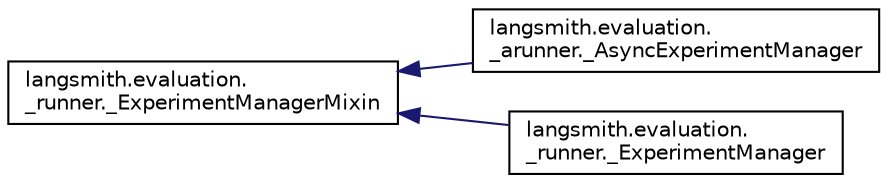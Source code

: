 digraph "Graphical Class Hierarchy"
{
 // LATEX_PDF_SIZE
  edge [fontname="Helvetica",fontsize="10",labelfontname="Helvetica",labelfontsize="10"];
  node [fontname="Helvetica",fontsize="10",shape=record];
  rankdir="LR";
  Node0 [label="langsmith.evaluation.\l_runner._ExperimentManagerMixin",height=0.2,width=0.4,color="black", fillcolor="white", style="filled",URL="$classlangsmith_1_1evaluation_1_1__runner_1_1__ExperimentManagerMixin.html",tooltip=" "];
  Node0 -> Node1 [dir="back",color="midnightblue",fontsize="10",style="solid",fontname="Helvetica"];
  Node1 [label="langsmith.evaluation.\l_arunner._AsyncExperimentManager",height=0.2,width=0.4,color="black", fillcolor="white", style="filled",URL="$classlangsmith_1_1evaluation_1_1__arunner_1_1__AsyncExperimentManager.html",tooltip=" "];
  Node0 -> Node2 [dir="back",color="midnightblue",fontsize="10",style="solid",fontname="Helvetica"];
  Node2 [label="langsmith.evaluation.\l_runner._ExperimentManager",height=0.2,width=0.4,color="black", fillcolor="white", style="filled",URL="$classlangsmith_1_1evaluation_1_1__runner_1_1__ExperimentManager.html",tooltip=" "];
}
